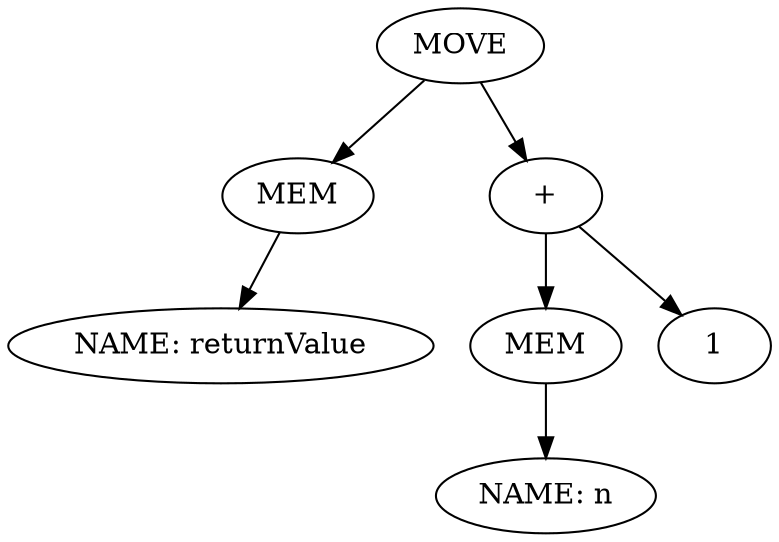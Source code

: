 digraph Stree {
Stm_0 [shape="ellipse", label="MOVE"];
Exp_5 [shape="ellipse", label="MEM"];
Exp_4 [shape="ellipse", label="NAME: returnValue"];
Exp_5 -> Exp_4;
Exp_3 [shape="ellipse", label="+"];
Exp_1 [shape="ellipse", label="MEM"];
Exp_0 [shape="ellipse", label="NAME: n"];
Exp_1 -> Exp_0;
Exp_2 [shape="ellipse", label="1"];
Exp_3 -> Exp_1;
Exp_3 -> Exp_2;
Stm_0 -> Exp_5;
Stm_0 -> Exp_3;
}
